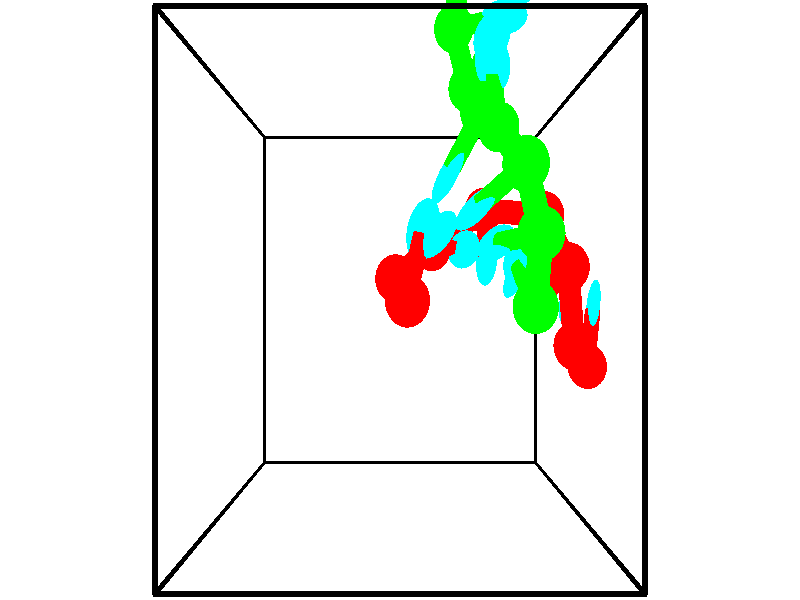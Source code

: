 // switches for output
#declare DRAW_BASES = 1; // possible values are 0, 1; only relevant for DNA ribbons
#declare DRAW_BASES_TYPE = 3; // possible values are 1, 2, 3; only relevant for DNA ribbons
#declare DRAW_FOG = 0; // set to 1 to enable fog

#include "colors.inc"

#include "transforms.inc"
background { rgb <1, 1, 1>}

#default {
   normal{
       ripples 0.25
       frequency 0.20
       turbulence 0.2
       lambda 5
   }
	finish {
		phong 0.1
		phong_size 40.
	}
}

// original window dimensions: 1024x640


// camera settings

camera {
	sky <-0, 1, 0>
	up <-0, 1, 0>
	right 1.6 * <1, 0, 0>
	location <2.5, 2.5, 11.1562>
	look_at <2.5, 2.5, 2.5>
	direction <0, 0, -8.6562>
	angle 67.0682
}


# declare cpy_camera_pos = <2.5, 2.5, 11.1562>;
# if (DRAW_FOG = 1)
fog {
	fog_type 2
	up vnormalize(cpy_camera_pos)
	color rgbt<1,1,1,0.3>
	distance 1e-5
	fog_alt 3e-3
	fog_offset 4
}
# end


// LIGHTS

# declare lum = 6;
global_settings {
	ambient_light rgb lum * <0.05, 0.05, 0.05>
	max_trace_level 15
}# declare cpy_direct_light_amount = 0.25;
light_source
{	1000 * <-1, -1, 1>,
	rgb lum * cpy_direct_light_amount
	parallel
}

light_source
{	1000 * <1, 1, -1>,
	rgb lum * cpy_direct_light_amount
	parallel
}

// strand 0

// nucleotide -1

// particle -1
sphere {
	<4.987293, 1.765905, 3.132177> 0.250000
	pigment { color rgbt <1,0,0,0> }
	no_shadow
}
cylinder {
	<5.060044, 2.150425, 3.049404>,  <5.103695, 2.381137, 2.999740>, 0.100000
	pigment { color rgbt <1,0,0,0> }
	no_shadow
}
cylinder {
	<5.060044, 2.150425, 3.049404>,  <4.987293, 1.765905, 3.132177>, 0.100000
	pigment { color rgbt <1,0,0,0> }
	no_shadow
}

// particle -1
sphere {
	<5.060044, 2.150425, 3.049404> 0.100000
	pigment { color rgbt <1,0,0,0> }
	no_shadow
}
sphere {
	0, 1
	scale<0.080000,0.200000,0.300000>
	matrix <-0.980222, 0.160550, -0.115711,
		-0.078010, 0.223886, 0.971488,
		0.181878, 0.961300, -0.206933,
		5.114608, 2.438815, 2.987324>
	pigment { color rgbt <0,1,1,0> }
	no_shadow
}
cylinder {
	<4.661377, 2.022454, 3.670400>,  <4.987293, 1.765905, 3.132177>, 0.130000
	pigment { color rgbt <1,0,0,0> }
	no_shadow
}

// nucleotide -1

// particle -1
sphere {
	<4.661377, 2.022454, 3.670400> 0.250000
	pigment { color rgbt <1,0,0,0> }
	no_shadow
}
cylinder {
	<4.705923, 2.264351, 3.354961>,  <4.732651, 2.409489, 3.165698>, 0.100000
	pigment { color rgbt <1,0,0,0> }
	no_shadow
}
cylinder {
	<4.705923, 2.264351, 3.354961>,  <4.661377, 2.022454, 3.670400>, 0.100000
	pigment { color rgbt <1,0,0,0> }
	no_shadow
}

// particle -1
sphere {
	<4.705923, 2.264351, 3.354961> 0.100000
	pigment { color rgbt <1,0,0,0> }
	no_shadow
}
sphere {
	0, 1
	scale<0.080000,0.200000,0.300000>
	matrix <-0.929408, 0.344331, 0.132803,
		0.351850, 0.718139, 0.600398,
		0.111364, 0.604741, -0.788597,
		4.739333, 2.445774, 3.118382>
	pigment { color rgbt <0,1,1,0> }
	no_shadow
}
cylinder {
	<4.520836, 2.829392, 3.895233>,  <4.661377, 2.022454, 3.670400>, 0.130000
	pigment { color rgbt <1,0,0,0> }
	no_shadow
}

// nucleotide -1

// particle -1
sphere {
	<4.520836, 2.829392, 3.895233> 0.250000
	pigment { color rgbt <1,0,0,0> }
	no_shadow
}
cylinder {
	<4.433654, 2.656528, 3.545208>,  <4.381345, 2.552810, 3.335193>, 0.100000
	pigment { color rgbt <1,0,0,0> }
	no_shadow
}
cylinder {
	<4.433654, 2.656528, 3.545208>,  <4.520836, 2.829392, 3.895233>, 0.100000
	pigment { color rgbt <1,0,0,0> }
	no_shadow
}

// particle -1
sphere {
	<4.433654, 2.656528, 3.545208> 0.100000
	pigment { color rgbt <1,0,0,0> }
	no_shadow
}
sphere {
	0, 1
	scale<0.080000,0.200000,0.300000>
	matrix <-0.968039, 0.209723, 0.137540,
		0.124081, 0.877072, -0.464057,
		-0.217955, -0.432159, -0.875062,
		4.368268, 2.526881, 3.282689>
	pigment { color rgbt <0,1,1,0> }
	no_shadow
}
cylinder {
	<4.330538, 3.400907, 3.475607>,  <4.520836, 2.829392, 3.895233>, 0.130000
	pigment { color rgbt <1,0,0,0> }
	no_shadow
}

// nucleotide -1

// particle -1
sphere {
	<4.330538, 3.400907, 3.475607> 0.250000
	pigment { color rgbt <1,0,0,0> }
	no_shadow
}
cylinder {
	<4.150194, 3.054295, 3.389956>,  <4.041988, 2.846327, 3.338564>, 0.100000
	pigment { color rgbt <1,0,0,0> }
	no_shadow
}
cylinder {
	<4.150194, 3.054295, 3.389956>,  <4.330538, 3.400907, 3.475607>, 0.100000
	pigment { color rgbt <1,0,0,0> }
	no_shadow
}

// particle -1
sphere {
	<4.150194, 3.054295, 3.389956> 0.100000
	pigment { color rgbt <1,0,0,0> }
	no_shadow
}
sphere {
	0, 1
	scale<0.080000,0.200000,0.300000>
	matrix <-0.869103, 0.371498, 0.326571,
		-0.203435, 0.333338, -0.920598,
		-0.450859, -0.866531, -0.214130,
		4.014936, 2.794335, 3.325717>
	pigment { color rgbt <0,1,1,0> }
	no_shadow
}
cylinder {
	<3.615330, 3.499376, 3.084623>,  <4.330538, 3.400907, 3.475607>, 0.130000
	pigment { color rgbt <1,0,0,0> }
	no_shadow
}

// nucleotide -1

// particle -1
sphere {
	<3.615330, 3.499376, 3.084623> 0.250000
	pigment { color rgbt <1,0,0,0> }
	no_shadow
}
cylinder {
	<3.606929, 3.167652, 3.307981>,  <3.601888, 2.968618, 3.441997>, 0.100000
	pigment { color rgbt <1,0,0,0> }
	no_shadow
}
cylinder {
	<3.606929, 3.167652, 3.307981>,  <3.615330, 3.499376, 3.084623>, 0.100000
	pigment { color rgbt <1,0,0,0> }
	no_shadow
}

// particle -1
sphere {
	<3.606929, 3.167652, 3.307981> 0.100000
	pigment { color rgbt <1,0,0,0> }
	no_shadow
}
sphere {
	0, 1
	scale<0.080000,0.200000,0.300000>
	matrix <-0.879859, 0.280560, 0.383582,
		-0.474771, -0.483253, -0.735567,
		-0.021004, -0.829309, 0.558396,
		3.600628, 2.918859, 3.475500>
	pigment { color rgbt <0,1,1,0> }
	no_shadow
}
cylinder {
	<2.923576, 3.070571, 3.097941>,  <3.615330, 3.499376, 3.084623>, 0.130000
	pigment { color rgbt <1,0,0,0> }
	no_shadow
}

// nucleotide -1

// particle -1
sphere {
	<2.923576, 3.070571, 3.097941> 0.250000
	pigment { color rgbt <1,0,0,0> }
	no_shadow
}
cylinder {
	<3.131264, 3.042240, 3.438622>,  <3.255876, 3.025241, 3.643030>, 0.100000
	pigment { color rgbt <1,0,0,0> }
	no_shadow
}
cylinder {
	<3.131264, 3.042240, 3.438622>,  <2.923576, 3.070571, 3.097941>, 0.100000
	pigment { color rgbt <1,0,0,0> }
	no_shadow
}

// particle -1
sphere {
	<3.131264, 3.042240, 3.438622> 0.100000
	pigment { color rgbt <1,0,0,0> }
	no_shadow
}
sphere {
	0, 1
	scale<0.080000,0.200000,0.300000>
	matrix <-0.831235, 0.189781, 0.522524,
		-0.198646, -0.979268, 0.039662,
		0.519218, -0.070829, 0.851702,
		3.287029, 3.020992, 3.694132>
	pigment { color rgbt <0,1,1,0> }
	no_shadow
}
cylinder {
	<2.446101, 2.717484, 3.739423>,  <2.923576, 3.070571, 3.097941>, 0.130000
	pigment { color rgbt <1,0,0,0> }
	no_shadow
}

// nucleotide -1

// particle -1
sphere {
	<2.446101, 2.717484, 3.739423> 0.250000
	pigment { color rgbt <1,0,0,0> }
	no_shadow
}
cylinder {
	<2.727836, 2.962017, 3.883745>,  <2.896876, 3.108737, 3.970339>, 0.100000
	pigment { color rgbt <1,0,0,0> }
	no_shadow
}
cylinder {
	<2.727836, 2.962017, 3.883745>,  <2.446101, 2.717484, 3.739423>, 0.100000
	pigment { color rgbt <1,0,0,0> }
	no_shadow
}

// particle -1
sphere {
	<2.727836, 2.962017, 3.883745> 0.100000
	pigment { color rgbt <1,0,0,0> }
	no_shadow
}
sphere {
	0, 1
	scale<0.080000,0.200000,0.300000>
	matrix <-0.642207, 0.332194, 0.690809,
		0.302456, -0.718276, 0.626578,
		0.704337, 0.611332, 0.360808,
		2.939137, 3.145417, 3.991987>
	pigment { color rgbt <0,1,1,0> }
	no_shadow
}
cylinder {
	<2.582219, 2.494561, 4.449528>,  <2.446101, 2.717484, 3.739423>, 0.130000
	pigment { color rgbt <1,0,0,0> }
	no_shadow
}

// nucleotide -1

// particle -1
sphere {
	<2.582219, 2.494561, 4.449528> 0.250000
	pigment { color rgbt <1,0,0,0> }
	no_shadow
}
cylinder {
	<2.683240, 2.879055, 4.405266>,  <2.743853, 3.109751, 4.378709>, 0.100000
	pigment { color rgbt <1,0,0,0> }
	no_shadow
}
cylinder {
	<2.683240, 2.879055, 4.405266>,  <2.582219, 2.494561, 4.449528>, 0.100000
	pigment { color rgbt <1,0,0,0> }
	no_shadow
}

// particle -1
sphere {
	<2.683240, 2.879055, 4.405266> 0.100000
	pigment { color rgbt <1,0,0,0> }
	no_shadow
}
sphere {
	0, 1
	scale<0.080000,0.200000,0.300000>
	matrix <-0.477802, 0.223340, 0.849603,
		0.841381, -0.161699, 0.515685,
		0.252553, 0.961235, -0.110654,
		2.759007, 3.167425, 4.372069>
	pigment { color rgbt <0,1,1,0> }
	no_shadow
}
// strand 1

// nucleotide -1

// particle -1
sphere {
	<3.272633, 6.108380, 3.712795> 0.250000
	pigment { color rgbt <0,1,0,0> }
	no_shadow
}
cylinder {
	<3.625813, 5.929512, 3.655605>,  <3.837720, 5.822191, 3.621292>, 0.100000
	pigment { color rgbt <0,1,0,0> }
	no_shadow
}
cylinder {
	<3.625813, 5.929512, 3.655605>,  <3.272633, 6.108380, 3.712795>, 0.100000
	pigment { color rgbt <0,1,0,0> }
	no_shadow
}

// particle -1
sphere {
	<3.625813, 5.929512, 3.655605> 0.100000
	pigment { color rgbt <0,1,0,0> }
	no_shadow
}
sphere {
	0, 1
	scale<0.080000,0.200000,0.300000>
	matrix <-0.354861, -0.835084, 0.420366,
		-0.307370, -0.320425, -0.896020,
		0.882948, -0.447171, -0.142974,
		3.890697, 5.795361, 3.612713>
	pigment { color rgbt <0,1,1,0> }
	no_shadow
}
cylinder {
	<3.190599, 5.415102, 3.376281>,  <3.272633, 6.108380, 3.712795>, 0.130000
	pigment { color rgbt <0,1,0,0> }
	no_shadow
}

// nucleotide -1

// particle -1
sphere {
	<3.190599, 5.415102, 3.376281> 0.250000
	pigment { color rgbt <0,1,0,0> }
	no_shadow
}
cylinder {
	<3.522076, 5.398064, 3.599514>,  <3.720962, 5.387840, 3.733454>, 0.100000
	pigment { color rgbt <0,1,0,0> }
	no_shadow
}
cylinder {
	<3.522076, 5.398064, 3.599514>,  <3.190599, 5.415102, 3.376281>, 0.100000
	pigment { color rgbt <0,1,0,0> }
	no_shadow
}

// particle -1
sphere {
	<3.522076, 5.398064, 3.599514> 0.100000
	pigment { color rgbt <0,1,0,0> }
	no_shadow
}
sphere {
	0, 1
	scale<0.080000,0.200000,0.300000>
	matrix <-0.340665, -0.829524, 0.442535,
		0.444092, -0.556844, -0.701931,
		0.828692, -0.042597, 0.558082,
		3.770683, 5.385284, 3.766939>
	pigment { color rgbt <0,1,1,0> }
	no_shadow
}
cylinder {
	<3.369558, 4.752240, 3.444099>,  <3.190599, 5.415102, 3.376281>, 0.130000
	pigment { color rgbt <0,1,0,0> }
	no_shadow
}

// nucleotide -1

// particle -1
sphere {
	<3.369558, 4.752240, 3.444099> 0.250000
	pigment { color rgbt <0,1,0,0> }
	no_shadow
}
cylinder {
	<3.493401, 4.947510, 3.770493>,  <3.567706, 5.064672, 3.966329>, 0.100000
	pigment { color rgbt <0,1,0,0> }
	no_shadow
}
cylinder {
	<3.493401, 4.947510, 3.770493>,  <3.369558, 4.752240, 3.444099>, 0.100000
	pigment { color rgbt <0,1,0,0> }
	no_shadow
}

// particle -1
sphere {
	<3.493401, 4.947510, 3.770493> 0.100000
	pigment { color rgbt <0,1,0,0> }
	no_shadow
}
sphere {
	0, 1
	scale<0.080000,0.200000,0.300000>
	matrix <-0.292345, -0.767713, 0.570220,
		0.904809, -0.415092, -0.094973,
		0.309606, 0.488175, 0.815984,
		3.586282, 5.093962, 4.015287>
	pigment { color rgbt <0,1,1,0> }
	no_shadow
}
cylinder {
	<3.697648, 4.252464, 3.820193>,  <3.369558, 4.752240, 3.444099>, 0.130000
	pigment { color rgbt <0,1,0,0> }
	no_shadow
}

// nucleotide -1

// particle -1
sphere {
	<3.697648, 4.252464, 3.820193> 0.250000
	pigment { color rgbt <0,1,0,0> }
	no_shadow
}
cylinder {
	<3.613743, 4.525520, 4.100193>,  <3.563400, 4.689354, 4.268193>, 0.100000
	pigment { color rgbt <0,1,0,0> }
	no_shadow
}
cylinder {
	<3.613743, 4.525520, 4.100193>,  <3.697648, 4.252464, 3.820193>, 0.100000
	pigment { color rgbt <0,1,0,0> }
	no_shadow
}

// particle -1
sphere {
	<3.613743, 4.525520, 4.100193> 0.100000
	pigment { color rgbt <0,1,0,0> }
	no_shadow
}
sphere {
	0, 1
	scale<0.080000,0.200000,0.300000>
	matrix <-0.272680, -0.728366, 0.628592,
		0.938960, -0.059021, 0.338926,
		-0.209763, 0.682641, 0.700001,
		3.550814, 4.730313, 4.310193>
	pigment { color rgbt <0,1,1,0> }
	no_shadow
}
cylinder {
	<3.406588, 4.239827, 4.539285>,  <3.697648, 4.252464, 3.820193>, 0.130000
	pigment { color rgbt <0,1,0,0> }
	no_shadow
}

// nucleotide -1

// particle -1
sphere {
	<3.406588, 4.239827, 4.539285> 0.250000
	pigment { color rgbt <0,1,0,0> }
	no_shadow
}
cylinder {
	<3.194817, 3.910339, 4.458101>,  <3.067754, 3.712647, 4.409391>, 0.100000
	pigment { color rgbt <0,1,0,0> }
	no_shadow
}
cylinder {
	<3.194817, 3.910339, 4.458101>,  <3.406588, 4.239827, 4.539285>, 0.100000
	pigment { color rgbt <0,1,0,0> }
	no_shadow
}

// particle -1
sphere {
	<3.194817, 3.910339, 4.458101> 0.100000
	pigment { color rgbt <0,1,0,0> }
	no_shadow
}
sphere {
	0, 1
	scale<0.080000,0.200000,0.300000>
	matrix <0.825468, -0.444993, -0.347251,
		0.195722, -0.351380, 0.915546,
		-0.529429, -0.823719, -0.202958,
		3.035988, 3.663224, 4.397214>
	pigment { color rgbt <0,1,1,0> }
	no_shadow
}
cylinder {
	<3.849677, 3.717452, 4.687725>,  <3.406588, 4.239827, 4.539285>, 0.130000
	pigment { color rgbt <0,1,0,0> }
	no_shadow
}

// nucleotide -1

// particle -1
sphere {
	<3.849677, 3.717452, 4.687725> 0.250000
	pigment { color rgbt <0,1,0,0> }
	no_shadow
}
cylinder {
	<3.567379, 3.514206, 4.490244>,  <3.398000, 3.392258, 4.371755>, 0.100000
	pigment { color rgbt <0,1,0,0> }
	no_shadow
}
cylinder {
	<3.567379, 3.514206, 4.490244>,  <3.849677, 3.717452, 4.687725>, 0.100000
	pigment { color rgbt <0,1,0,0> }
	no_shadow
}

// particle -1
sphere {
	<3.567379, 3.514206, 4.490244> 0.100000
	pigment { color rgbt <0,1,0,0> }
	no_shadow
}
sphere {
	0, 1
	scale<0.080000,0.200000,0.300000>
	matrix <0.705860, -0.564021, -0.428535,
		-0.060713, -0.650922, 0.756713,
		-0.705745, -0.508116, -0.493703,
		3.355656, 3.361771, 4.342133>
	pigment { color rgbt <0,1,1,0> }
	no_shadow
}
cylinder {
	<4.004734, 3.089124, 4.724419>,  <3.849677, 3.717452, 4.687725>, 0.130000
	pigment { color rgbt <0,1,0,0> }
	no_shadow
}

// nucleotide -1

// particle -1
sphere {
	<4.004734, 3.089124, 4.724419> 0.250000
	pigment { color rgbt <0,1,0,0> }
	no_shadow
}
cylinder {
	<3.782719, 3.067062, 4.392422>,  <3.649509, 3.053825, 4.193223>, 0.100000
	pigment { color rgbt <0,1,0,0> }
	no_shadow
}
cylinder {
	<3.782719, 3.067062, 4.392422>,  <4.004734, 3.089124, 4.724419>, 0.100000
	pigment { color rgbt <0,1,0,0> }
	no_shadow
}

// particle -1
sphere {
	<3.782719, 3.067062, 4.392422> 0.100000
	pigment { color rgbt <0,1,0,0> }
	no_shadow
}
sphere {
	0, 1
	scale<0.080000,0.200000,0.300000>
	matrix <0.752115, -0.459497, -0.472425,
		-0.355323, -0.886465, 0.296522,
		-0.555039, -0.055155, -0.829994,
		3.616207, 3.050516, 4.143424>
	pigment { color rgbt <0,1,1,0> }
	no_shadow
}
cylinder {
	<4.000942, 2.436356, 4.474461>,  <4.004734, 3.089124, 4.724419>, 0.130000
	pigment { color rgbt <0,1,0,0> }
	no_shadow
}

// nucleotide -1

// particle -1
sphere {
	<4.000942, 2.436356, 4.474461> 0.250000
	pigment { color rgbt <0,1,0,0> }
	no_shadow
}
cylinder {
	<3.947548, 2.677536, 4.159847>,  <3.915512, 2.822244, 3.971079>, 0.100000
	pigment { color rgbt <0,1,0,0> }
	no_shadow
}
cylinder {
	<3.947548, 2.677536, 4.159847>,  <4.000942, 2.436356, 4.474461>, 0.100000
	pigment { color rgbt <0,1,0,0> }
	no_shadow
}

// particle -1
sphere {
	<3.947548, 2.677536, 4.159847> 0.100000
	pigment { color rgbt <0,1,0,0> }
	no_shadow
}
sphere {
	0, 1
	scale<0.080000,0.200000,0.300000>
	matrix <0.764752, -0.442115, -0.468710,
		-0.630346, -0.664068, -0.402091,
		-0.133485, 0.602949, -0.786533,
		3.907502, 2.858421, 3.923887>
	pigment { color rgbt <0,1,1,0> }
	no_shadow
}
// box output
cylinder {
	<0.000000, 0.000000, 0.000000>,  <5.000000, 0.000000, 0.000000>, 0.025000
	pigment { color rgbt <0,0,0,0> }
	no_shadow
}
cylinder {
	<0.000000, 0.000000, 0.000000>,  <0.000000, 5.000000, 0.000000>, 0.025000
	pigment { color rgbt <0,0,0,0> }
	no_shadow
}
cylinder {
	<0.000000, 0.000000, 0.000000>,  <0.000000, 0.000000, 5.000000>, 0.025000
	pigment { color rgbt <0,0,0,0> }
	no_shadow
}
cylinder {
	<5.000000, 5.000000, 5.000000>,  <0.000000, 5.000000, 5.000000>, 0.025000
	pigment { color rgbt <0,0,0,0> }
	no_shadow
}
cylinder {
	<5.000000, 5.000000, 5.000000>,  <5.000000, 0.000000, 5.000000>, 0.025000
	pigment { color rgbt <0,0,0,0> }
	no_shadow
}
cylinder {
	<5.000000, 5.000000, 5.000000>,  <5.000000, 5.000000, 0.000000>, 0.025000
	pigment { color rgbt <0,0,0,0> }
	no_shadow
}
cylinder {
	<0.000000, 0.000000, 5.000000>,  <0.000000, 5.000000, 5.000000>, 0.025000
	pigment { color rgbt <0,0,0,0> }
	no_shadow
}
cylinder {
	<0.000000, 0.000000, 5.000000>,  <5.000000, 0.000000, 5.000000>, 0.025000
	pigment { color rgbt <0,0,0,0> }
	no_shadow
}
cylinder {
	<5.000000, 5.000000, 0.000000>,  <0.000000, 5.000000, 0.000000>, 0.025000
	pigment { color rgbt <0,0,0,0> }
	no_shadow
}
cylinder {
	<5.000000, 5.000000, 0.000000>,  <5.000000, 0.000000, 0.000000>, 0.025000
	pigment { color rgbt <0,0,0,0> }
	no_shadow
}
cylinder {
	<5.000000, 0.000000, 5.000000>,  <5.000000, 0.000000, 0.000000>, 0.025000
	pigment { color rgbt <0,0,0,0> }
	no_shadow
}
cylinder {
	<0.000000, 5.000000, 0.000000>,  <0.000000, 5.000000, 5.000000>, 0.025000
	pigment { color rgbt <0,0,0,0> }
	no_shadow
}
// end of box output
